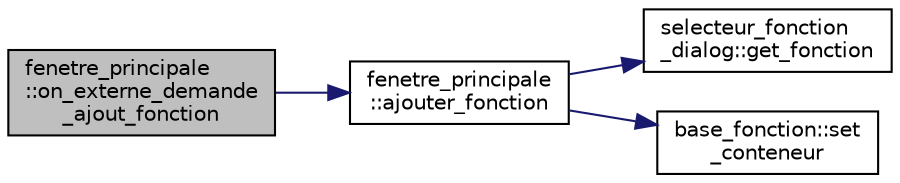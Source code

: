 digraph "fenetre_principale::on_externe_demande_ajout_fonction"
{
  edge [fontname="Helvetica",fontsize="10",labelfontname="Helvetica",labelfontsize="10"];
  node [fontname="Helvetica",fontsize="10",shape=record];
  rankdir="LR";
  Node1185 [label="fenetre_principale\l::on_externe_demande\l_ajout_fonction",height=0.2,width=0.4,color="black", fillcolor="grey75", style="filled", fontcolor="black"];
  Node1185 -> Node1186 [color="midnightblue",fontsize="10",style="solid",fontname="Helvetica"];
  Node1186 [label="fenetre_principale\l::ajouter_fonction",height=0.2,width=0.4,color="black", fillcolor="white", style="filled",URL="$classfenetre__principale.html#a0257f102b5827b67ca870579e062232e",tooltip="Ajoute une fonction dans un conteneur donné. "];
  Node1186 -> Node1187 [color="midnightblue",fontsize="10",style="solid",fontname="Helvetica"];
  Node1187 [label="selecteur_fonction\l_dialog::get_fonction",height=0.2,width=0.4,color="black", fillcolor="white", style="filled",URL="$classselecteur__fonction__dialog.html#a35a75e577db0e5ca0e9ac64b5202e176",tooltip="Accessur de la fonction créée. "];
  Node1186 -> Node1188 [color="midnightblue",fontsize="10",style="solid",fontname="Helvetica"];
  Node1188 [label="base_fonction::set\l_conteneur",height=0.2,width=0.4,color="black", fillcolor="white", style="filled",URL="$classbase__fonction.html#aa487a07ab1961bfbdf04ddd3c72b4d3c",tooltip="Initialise le conteneur de la fonction. "];
}
